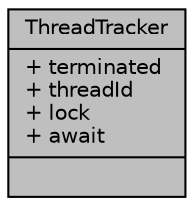 digraph "ThreadTracker"
{
 // LATEX_PDF_SIZE
  edge [fontname="Helvetica",fontsize="10",labelfontname="Helvetica",labelfontsize="10"];
  node [fontname="Helvetica",fontsize="10",shape=record];
  Node1 [label="{ThreadTracker\n|+ terminated\l+ threadId\l+ lock\l+ await\l|}",height=0.2,width=0.4,color="black", fillcolor="grey75", style="filled", fontcolor="black",tooltip=" "];
}
